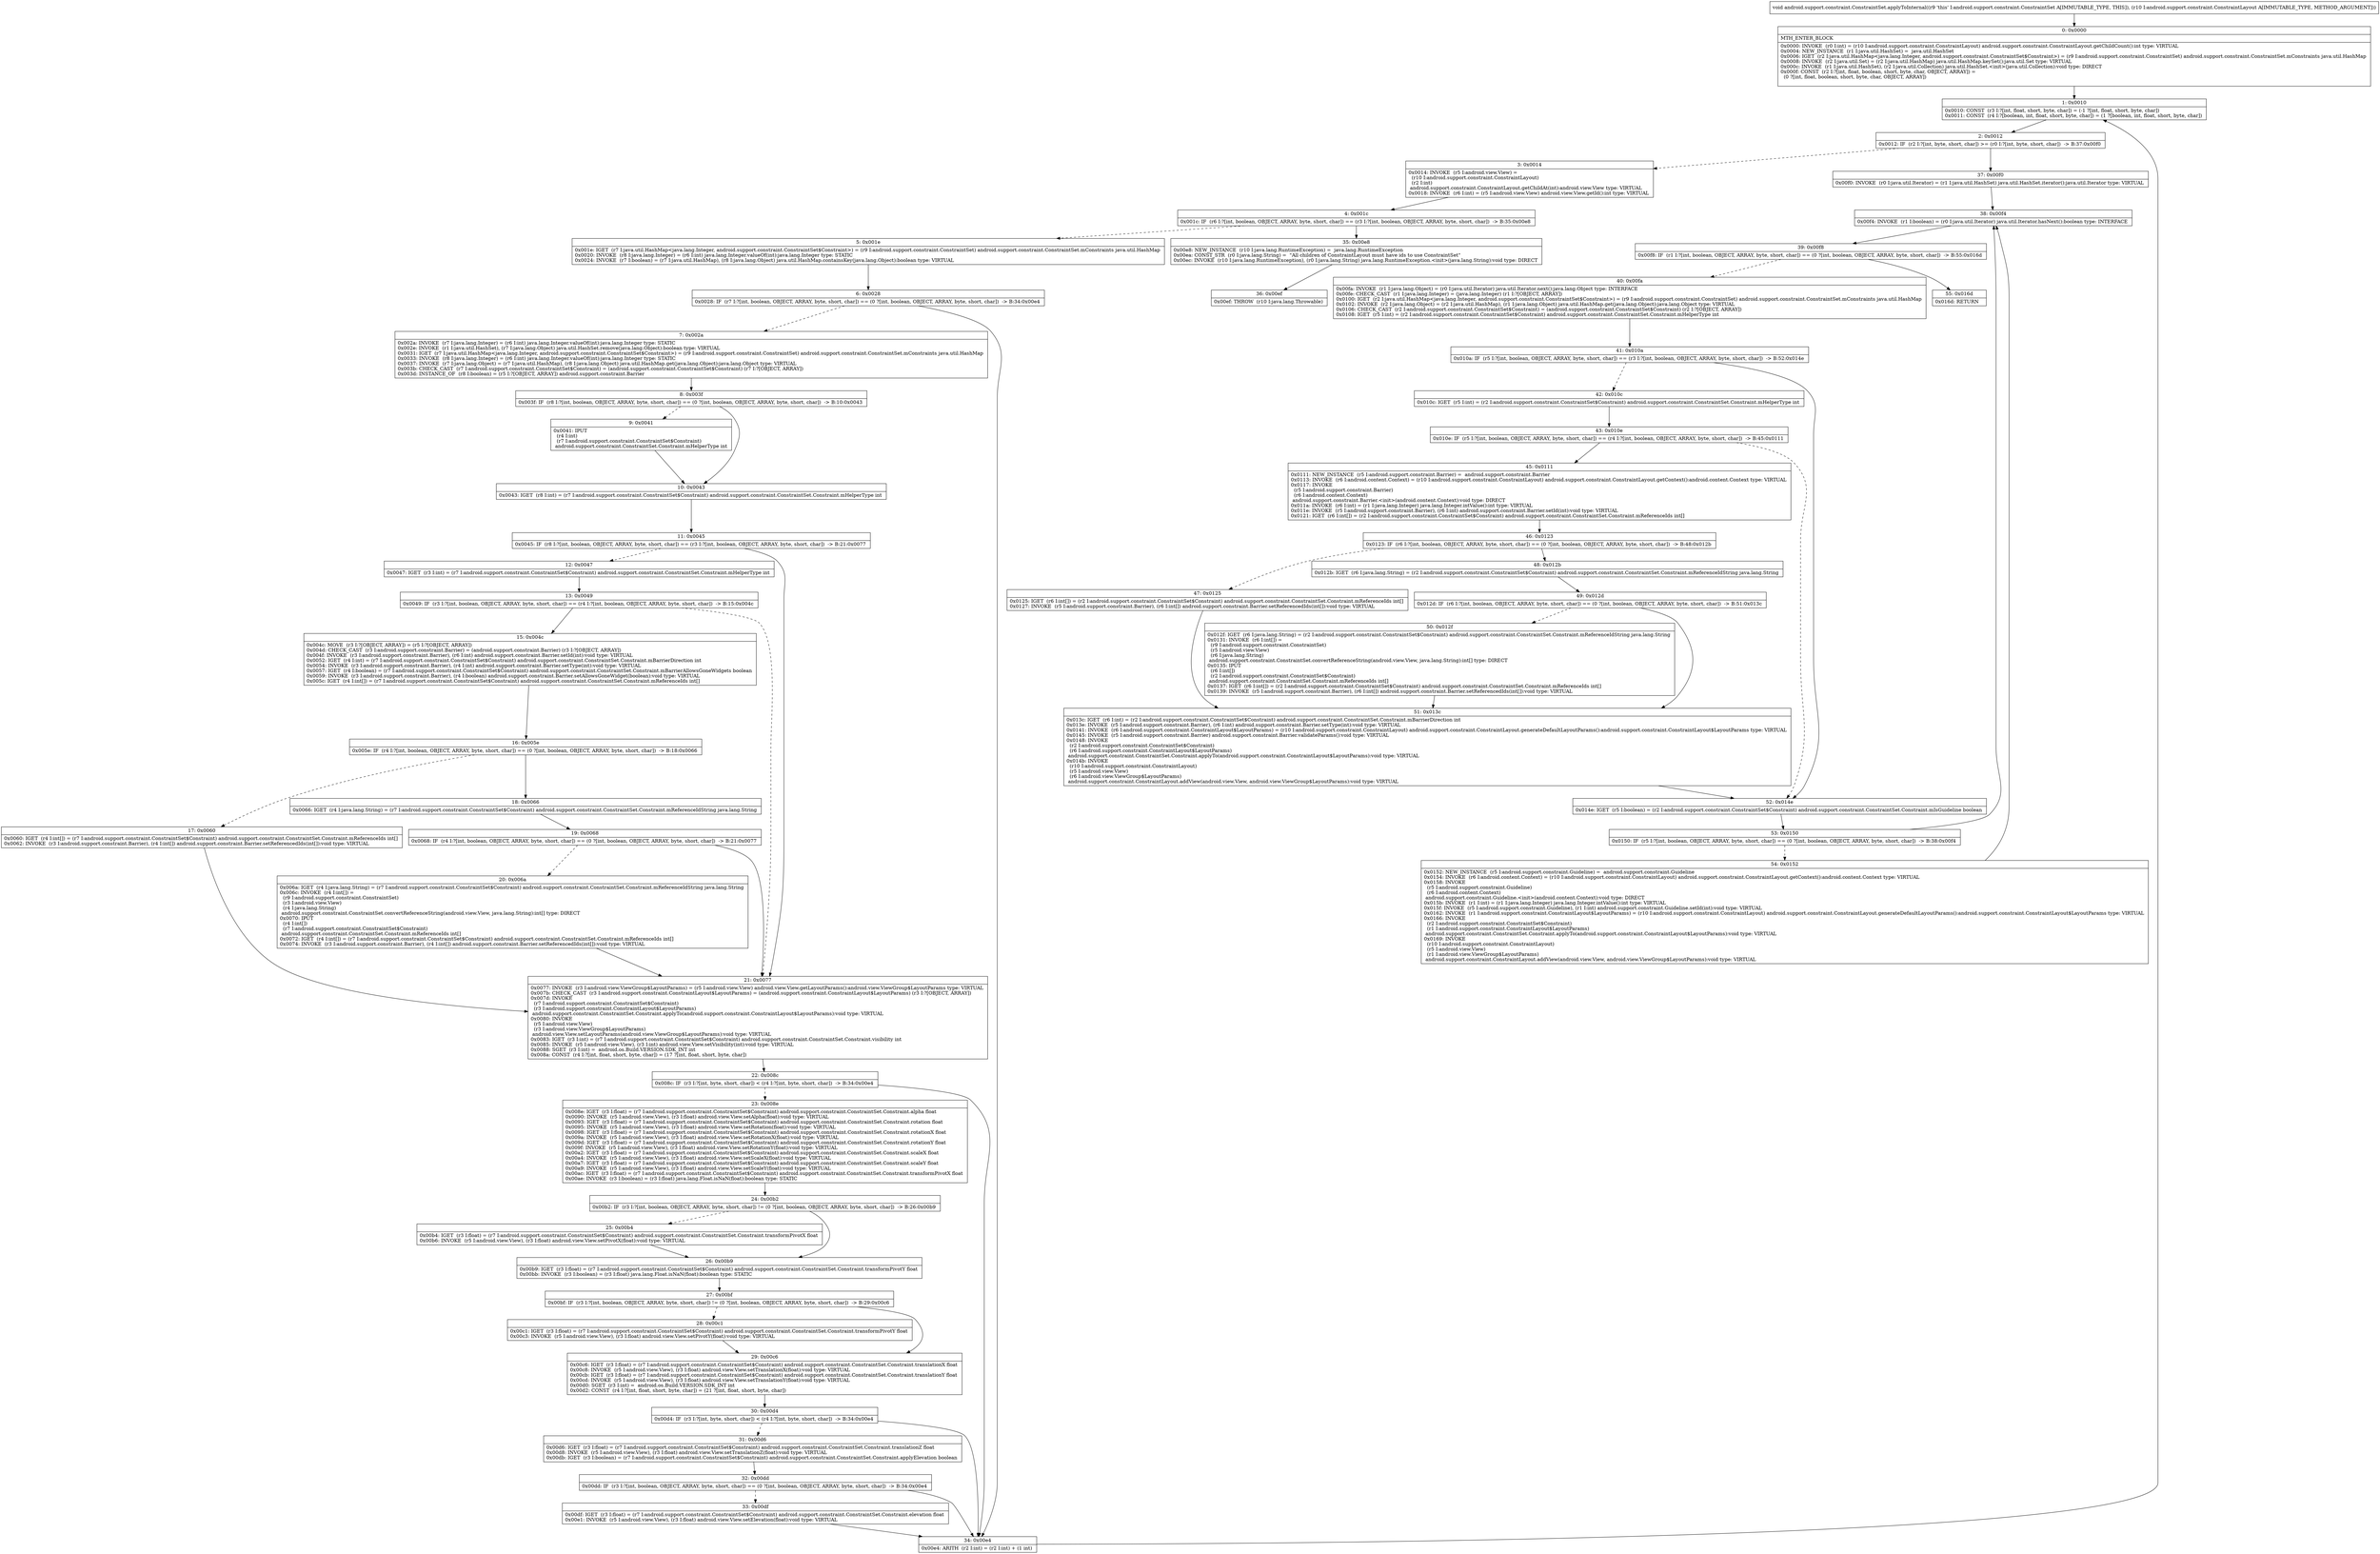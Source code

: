 digraph "CFG forandroid.support.constraint.ConstraintSet.applyToInternal(Landroid\/support\/constraint\/ConstraintLayout;)V" {
Node_0 [shape=record,label="{0\:\ 0x0000|MTH_ENTER_BLOCK\l|0x0000: INVOKE  (r0 I:int) = (r10 I:android.support.constraint.ConstraintLayout) android.support.constraint.ConstraintLayout.getChildCount():int type: VIRTUAL \l0x0004: NEW_INSTANCE  (r1 I:java.util.HashSet) =  java.util.HashSet \l0x0006: IGET  (r2 I:java.util.HashMap\<java.lang.Integer, android.support.constraint.ConstraintSet$Constraint\>) = (r9 I:android.support.constraint.ConstraintSet) android.support.constraint.ConstraintSet.mConstraints java.util.HashMap \l0x0008: INVOKE  (r2 I:java.util.Set) = (r2 I:java.util.HashMap) java.util.HashMap.keySet():java.util.Set type: VIRTUAL \l0x000c: INVOKE  (r1 I:java.util.HashSet), (r2 I:java.util.Collection) java.util.HashSet.\<init\>(java.util.Collection):void type: DIRECT \l0x000f: CONST  (r2 I:?[int, float, boolean, short, byte, char, OBJECT, ARRAY]) = \l  (0 ?[int, float, boolean, short, byte, char, OBJECT, ARRAY])\l \l}"];
Node_1 [shape=record,label="{1\:\ 0x0010|0x0010: CONST  (r3 I:?[int, float, short, byte, char]) = (\-1 ?[int, float, short, byte, char]) \l0x0011: CONST  (r4 I:?[boolean, int, float, short, byte, char]) = (1 ?[boolean, int, float, short, byte, char]) \l}"];
Node_2 [shape=record,label="{2\:\ 0x0012|0x0012: IF  (r2 I:?[int, byte, short, char]) \>= (r0 I:?[int, byte, short, char])  \-\> B:37:0x00f0 \l}"];
Node_3 [shape=record,label="{3\:\ 0x0014|0x0014: INVOKE  (r5 I:android.view.View) = \l  (r10 I:android.support.constraint.ConstraintLayout)\l  (r2 I:int)\l android.support.constraint.ConstraintLayout.getChildAt(int):android.view.View type: VIRTUAL \l0x0018: INVOKE  (r6 I:int) = (r5 I:android.view.View) android.view.View.getId():int type: VIRTUAL \l}"];
Node_4 [shape=record,label="{4\:\ 0x001c|0x001c: IF  (r6 I:?[int, boolean, OBJECT, ARRAY, byte, short, char]) == (r3 I:?[int, boolean, OBJECT, ARRAY, byte, short, char])  \-\> B:35:0x00e8 \l}"];
Node_5 [shape=record,label="{5\:\ 0x001e|0x001e: IGET  (r7 I:java.util.HashMap\<java.lang.Integer, android.support.constraint.ConstraintSet$Constraint\>) = (r9 I:android.support.constraint.ConstraintSet) android.support.constraint.ConstraintSet.mConstraints java.util.HashMap \l0x0020: INVOKE  (r8 I:java.lang.Integer) = (r6 I:int) java.lang.Integer.valueOf(int):java.lang.Integer type: STATIC \l0x0024: INVOKE  (r7 I:boolean) = (r7 I:java.util.HashMap), (r8 I:java.lang.Object) java.util.HashMap.containsKey(java.lang.Object):boolean type: VIRTUAL \l}"];
Node_6 [shape=record,label="{6\:\ 0x0028|0x0028: IF  (r7 I:?[int, boolean, OBJECT, ARRAY, byte, short, char]) == (0 ?[int, boolean, OBJECT, ARRAY, byte, short, char])  \-\> B:34:0x00e4 \l}"];
Node_7 [shape=record,label="{7\:\ 0x002a|0x002a: INVOKE  (r7 I:java.lang.Integer) = (r6 I:int) java.lang.Integer.valueOf(int):java.lang.Integer type: STATIC \l0x002e: INVOKE  (r1 I:java.util.HashSet), (r7 I:java.lang.Object) java.util.HashSet.remove(java.lang.Object):boolean type: VIRTUAL \l0x0031: IGET  (r7 I:java.util.HashMap\<java.lang.Integer, android.support.constraint.ConstraintSet$Constraint\>) = (r9 I:android.support.constraint.ConstraintSet) android.support.constraint.ConstraintSet.mConstraints java.util.HashMap \l0x0033: INVOKE  (r8 I:java.lang.Integer) = (r6 I:int) java.lang.Integer.valueOf(int):java.lang.Integer type: STATIC \l0x0037: INVOKE  (r7 I:java.lang.Object) = (r7 I:java.util.HashMap), (r8 I:java.lang.Object) java.util.HashMap.get(java.lang.Object):java.lang.Object type: VIRTUAL \l0x003b: CHECK_CAST  (r7 I:android.support.constraint.ConstraintSet$Constraint) = (android.support.constraint.ConstraintSet$Constraint) (r7 I:?[OBJECT, ARRAY]) \l0x003d: INSTANCE_OF  (r8 I:boolean) = (r5 I:?[OBJECT, ARRAY]) android.support.constraint.Barrier \l}"];
Node_8 [shape=record,label="{8\:\ 0x003f|0x003f: IF  (r8 I:?[int, boolean, OBJECT, ARRAY, byte, short, char]) == (0 ?[int, boolean, OBJECT, ARRAY, byte, short, char])  \-\> B:10:0x0043 \l}"];
Node_9 [shape=record,label="{9\:\ 0x0041|0x0041: IPUT  \l  (r4 I:int)\l  (r7 I:android.support.constraint.ConstraintSet$Constraint)\l android.support.constraint.ConstraintSet.Constraint.mHelperType int \l}"];
Node_10 [shape=record,label="{10\:\ 0x0043|0x0043: IGET  (r8 I:int) = (r7 I:android.support.constraint.ConstraintSet$Constraint) android.support.constraint.ConstraintSet.Constraint.mHelperType int \l}"];
Node_11 [shape=record,label="{11\:\ 0x0045|0x0045: IF  (r8 I:?[int, boolean, OBJECT, ARRAY, byte, short, char]) == (r3 I:?[int, boolean, OBJECT, ARRAY, byte, short, char])  \-\> B:21:0x0077 \l}"];
Node_12 [shape=record,label="{12\:\ 0x0047|0x0047: IGET  (r3 I:int) = (r7 I:android.support.constraint.ConstraintSet$Constraint) android.support.constraint.ConstraintSet.Constraint.mHelperType int \l}"];
Node_13 [shape=record,label="{13\:\ 0x0049|0x0049: IF  (r3 I:?[int, boolean, OBJECT, ARRAY, byte, short, char]) == (r4 I:?[int, boolean, OBJECT, ARRAY, byte, short, char])  \-\> B:15:0x004c \l}"];
Node_15 [shape=record,label="{15\:\ 0x004c|0x004c: MOVE  (r3 I:?[OBJECT, ARRAY]) = (r5 I:?[OBJECT, ARRAY]) \l0x004d: CHECK_CAST  (r3 I:android.support.constraint.Barrier) = (android.support.constraint.Barrier) (r3 I:?[OBJECT, ARRAY]) \l0x004f: INVOKE  (r3 I:android.support.constraint.Barrier), (r6 I:int) android.support.constraint.Barrier.setId(int):void type: VIRTUAL \l0x0052: IGET  (r4 I:int) = (r7 I:android.support.constraint.ConstraintSet$Constraint) android.support.constraint.ConstraintSet.Constraint.mBarrierDirection int \l0x0054: INVOKE  (r3 I:android.support.constraint.Barrier), (r4 I:int) android.support.constraint.Barrier.setType(int):void type: VIRTUAL \l0x0057: IGET  (r4 I:boolean) = (r7 I:android.support.constraint.ConstraintSet$Constraint) android.support.constraint.ConstraintSet.Constraint.mBarrierAllowsGoneWidgets boolean \l0x0059: INVOKE  (r3 I:android.support.constraint.Barrier), (r4 I:boolean) android.support.constraint.Barrier.setAllowsGoneWidget(boolean):void type: VIRTUAL \l0x005c: IGET  (r4 I:int[]) = (r7 I:android.support.constraint.ConstraintSet$Constraint) android.support.constraint.ConstraintSet.Constraint.mReferenceIds int[] \l}"];
Node_16 [shape=record,label="{16\:\ 0x005e|0x005e: IF  (r4 I:?[int, boolean, OBJECT, ARRAY, byte, short, char]) == (0 ?[int, boolean, OBJECT, ARRAY, byte, short, char])  \-\> B:18:0x0066 \l}"];
Node_17 [shape=record,label="{17\:\ 0x0060|0x0060: IGET  (r4 I:int[]) = (r7 I:android.support.constraint.ConstraintSet$Constraint) android.support.constraint.ConstraintSet.Constraint.mReferenceIds int[] \l0x0062: INVOKE  (r3 I:android.support.constraint.Barrier), (r4 I:int[]) android.support.constraint.Barrier.setReferencedIds(int[]):void type: VIRTUAL \l}"];
Node_18 [shape=record,label="{18\:\ 0x0066|0x0066: IGET  (r4 I:java.lang.String) = (r7 I:android.support.constraint.ConstraintSet$Constraint) android.support.constraint.ConstraintSet.Constraint.mReferenceIdString java.lang.String \l}"];
Node_19 [shape=record,label="{19\:\ 0x0068|0x0068: IF  (r4 I:?[int, boolean, OBJECT, ARRAY, byte, short, char]) == (0 ?[int, boolean, OBJECT, ARRAY, byte, short, char])  \-\> B:21:0x0077 \l}"];
Node_20 [shape=record,label="{20\:\ 0x006a|0x006a: IGET  (r4 I:java.lang.String) = (r7 I:android.support.constraint.ConstraintSet$Constraint) android.support.constraint.ConstraintSet.Constraint.mReferenceIdString java.lang.String \l0x006c: INVOKE  (r4 I:int[]) = \l  (r9 I:android.support.constraint.ConstraintSet)\l  (r3 I:android.view.View)\l  (r4 I:java.lang.String)\l android.support.constraint.ConstraintSet.convertReferenceString(android.view.View, java.lang.String):int[] type: DIRECT \l0x0070: IPUT  \l  (r4 I:int[])\l  (r7 I:android.support.constraint.ConstraintSet$Constraint)\l android.support.constraint.ConstraintSet.Constraint.mReferenceIds int[] \l0x0072: IGET  (r4 I:int[]) = (r7 I:android.support.constraint.ConstraintSet$Constraint) android.support.constraint.ConstraintSet.Constraint.mReferenceIds int[] \l0x0074: INVOKE  (r3 I:android.support.constraint.Barrier), (r4 I:int[]) android.support.constraint.Barrier.setReferencedIds(int[]):void type: VIRTUAL \l}"];
Node_21 [shape=record,label="{21\:\ 0x0077|0x0077: INVOKE  (r3 I:android.view.ViewGroup$LayoutParams) = (r5 I:android.view.View) android.view.View.getLayoutParams():android.view.ViewGroup$LayoutParams type: VIRTUAL \l0x007b: CHECK_CAST  (r3 I:android.support.constraint.ConstraintLayout$LayoutParams) = (android.support.constraint.ConstraintLayout$LayoutParams) (r3 I:?[OBJECT, ARRAY]) \l0x007d: INVOKE  \l  (r7 I:android.support.constraint.ConstraintSet$Constraint)\l  (r3 I:android.support.constraint.ConstraintLayout$LayoutParams)\l android.support.constraint.ConstraintSet.Constraint.applyTo(android.support.constraint.ConstraintLayout$LayoutParams):void type: VIRTUAL \l0x0080: INVOKE  \l  (r5 I:android.view.View)\l  (r3 I:android.view.ViewGroup$LayoutParams)\l android.view.View.setLayoutParams(android.view.ViewGroup$LayoutParams):void type: VIRTUAL \l0x0083: IGET  (r3 I:int) = (r7 I:android.support.constraint.ConstraintSet$Constraint) android.support.constraint.ConstraintSet.Constraint.visibility int \l0x0085: INVOKE  (r5 I:android.view.View), (r3 I:int) android.view.View.setVisibility(int):void type: VIRTUAL \l0x0088: SGET  (r3 I:int) =  android.os.Build.VERSION.SDK_INT int \l0x008a: CONST  (r4 I:?[int, float, short, byte, char]) = (17 ?[int, float, short, byte, char]) \l}"];
Node_22 [shape=record,label="{22\:\ 0x008c|0x008c: IF  (r3 I:?[int, byte, short, char]) \< (r4 I:?[int, byte, short, char])  \-\> B:34:0x00e4 \l}"];
Node_23 [shape=record,label="{23\:\ 0x008e|0x008e: IGET  (r3 I:float) = (r7 I:android.support.constraint.ConstraintSet$Constraint) android.support.constraint.ConstraintSet.Constraint.alpha float \l0x0090: INVOKE  (r5 I:android.view.View), (r3 I:float) android.view.View.setAlpha(float):void type: VIRTUAL \l0x0093: IGET  (r3 I:float) = (r7 I:android.support.constraint.ConstraintSet$Constraint) android.support.constraint.ConstraintSet.Constraint.rotation float \l0x0095: INVOKE  (r5 I:android.view.View), (r3 I:float) android.view.View.setRotation(float):void type: VIRTUAL \l0x0098: IGET  (r3 I:float) = (r7 I:android.support.constraint.ConstraintSet$Constraint) android.support.constraint.ConstraintSet.Constraint.rotationX float \l0x009a: INVOKE  (r5 I:android.view.View), (r3 I:float) android.view.View.setRotationX(float):void type: VIRTUAL \l0x009d: IGET  (r3 I:float) = (r7 I:android.support.constraint.ConstraintSet$Constraint) android.support.constraint.ConstraintSet.Constraint.rotationY float \l0x009f: INVOKE  (r5 I:android.view.View), (r3 I:float) android.view.View.setRotationY(float):void type: VIRTUAL \l0x00a2: IGET  (r3 I:float) = (r7 I:android.support.constraint.ConstraintSet$Constraint) android.support.constraint.ConstraintSet.Constraint.scaleX float \l0x00a4: INVOKE  (r5 I:android.view.View), (r3 I:float) android.view.View.setScaleX(float):void type: VIRTUAL \l0x00a7: IGET  (r3 I:float) = (r7 I:android.support.constraint.ConstraintSet$Constraint) android.support.constraint.ConstraintSet.Constraint.scaleY float \l0x00a9: INVOKE  (r5 I:android.view.View), (r3 I:float) android.view.View.setScaleY(float):void type: VIRTUAL \l0x00ac: IGET  (r3 I:float) = (r7 I:android.support.constraint.ConstraintSet$Constraint) android.support.constraint.ConstraintSet.Constraint.transformPivotX float \l0x00ae: INVOKE  (r3 I:boolean) = (r3 I:float) java.lang.Float.isNaN(float):boolean type: STATIC \l}"];
Node_24 [shape=record,label="{24\:\ 0x00b2|0x00b2: IF  (r3 I:?[int, boolean, OBJECT, ARRAY, byte, short, char]) != (0 ?[int, boolean, OBJECT, ARRAY, byte, short, char])  \-\> B:26:0x00b9 \l}"];
Node_25 [shape=record,label="{25\:\ 0x00b4|0x00b4: IGET  (r3 I:float) = (r7 I:android.support.constraint.ConstraintSet$Constraint) android.support.constraint.ConstraintSet.Constraint.transformPivotX float \l0x00b6: INVOKE  (r5 I:android.view.View), (r3 I:float) android.view.View.setPivotX(float):void type: VIRTUAL \l}"];
Node_26 [shape=record,label="{26\:\ 0x00b9|0x00b9: IGET  (r3 I:float) = (r7 I:android.support.constraint.ConstraintSet$Constraint) android.support.constraint.ConstraintSet.Constraint.transformPivotY float \l0x00bb: INVOKE  (r3 I:boolean) = (r3 I:float) java.lang.Float.isNaN(float):boolean type: STATIC \l}"];
Node_27 [shape=record,label="{27\:\ 0x00bf|0x00bf: IF  (r3 I:?[int, boolean, OBJECT, ARRAY, byte, short, char]) != (0 ?[int, boolean, OBJECT, ARRAY, byte, short, char])  \-\> B:29:0x00c6 \l}"];
Node_28 [shape=record,label="{28\:\ 0x00c1|0x00c1: IGET  (r3 I:float) = (r7 I:android.support.constraint.ConstraintSet$Constraint) android.support.constraint.ConstraintSet.Constraint.transformPivotY float \l0x00c3: INVOKE  (r5 I:android.view.View), (r3 I:float) android.view.View.setPivotY(float):void type: VIRTUAL \l}"];
Node_29 [shape=record,label="{29\:\ 0x00c6|0x00c6: IGET  (r3 I:float) = (r7 I:android.support.constraint.ConstraintSet$Constraint) android.support.constraint.ConstraintSet.Constraint.translationX float \l0x00c8: INVOKE  (r5 I:android.view.View), (r3 I:float) android.view.View.setTranslationX(float):void type: VIRTUAL \l0x00cb: IGET  (r3 I:float) = (r7 I:android.support.constraint.ConstraintSet$Constraint) android.support.constraint.ConstraintSet.Constraint.translationY float \l0x00cd: INVOKE  (r5 I:android.view.View), (r3 I:float) android.view.View.setTranslationY(float):void type: VIRTUAL \l0x00d0: SGET  (r3 I:int) =  android.os.Build.VERSION.SDK_INT int \l0x00d2: CONST  (r4 I:?[int, float, short, byte, char]) = (21 ?[int, float, short, byte, char]) \l}"];
Node_30 [shape=record,label="{30\:\ 0x00d4|0x00d4: IF  (r3 I:?[int, byte, short, char]) \< (r4 I:?[int, byte, short, char])  \-\> B:34:0x00e4 \l}"];
Node_31 [shape=record,label="{31\:\ 0x00d6|0x00d6: IGET  (r3 I:float) = (r7 I:android.support.constraint.ConstraintSet$Constraint) android.support.constraint.ConstraintSet.Constraint.translationZ float \l0x00d8: INVOKE  (r5 I:android.view.View), (r3 I:float) android.view.View.setTranslationZ(float):void type: VIRTUAL \l0x00db: IGET  (r3 I:boolean) = (r7 I:android.support.constraint.ConstraintSet$Constraint) android.support.constraint.ConstraintSet.Constraint.applyElevation boolean \l}"];
Node_32 [shape=record,label="{32\:\ 0x00dd|0x00dd: IF  (r3 I:?[int, boolean, OBJECT, ARRAY, byte, short, char]) == (0 ?[int, boolean, OBJECT, ARRAY, byte, short, char])  \-\> B:34:0x00e4 \l}"];
Node_33 [shape=record,label="{33\:\ 0x00df|0x00df: IGET  (r3 I:float) = (r7 I:android.support.constraint.ConstraintSet$Constraint) android.support.constraint.ConstraintSet.Constraint.elevation float \l0x00e1: INVOKE  (r5 I:android.view.View), (r3 I:float) android.view.View.setElevation(float):void type: VIRTUAL \l}"];
Node_34 [shape=record,label="{34\:\ 0x00e4|0x00e4: ARITH  (r2 I:int) = (r2 I:int) + (1 int) \l}"];
Node_35 [shape=record,label="{35\:\ 0x00e8|0x00e8: NEW_INSTANCE  (r10 I:java.lang.RuntimeException) =  java.lang.RuntimeException \l0x00ea: CONST_STR  (r0 I:java.lang.String) =  \"All children of ConstraintLayout must have ids to use ConstraintSet\" \l0x00ec: INVOKE  (r10 I:java.lang.RuntimeException), (r0 I:java.lang.String) java.lang.RuntimeException.\<init\>(java.lang.String):void type: DIRECT \l}"];
Node_36 [shape=record,label="{36\:\ 0x00ef|0x00ef: THROW  (r10 I:java.lang.Throwable) \l}"];
Node_37 [shape=record,label="{37\:\ 0x00f0|0x00f0: INVOKE  (r0 I:java.util.Iterator) = (r1 I:java.util.HashSet) java.util.HashSet.iterator():java.util.Iterator type: VIRTUAL \l}"];
Node_38 [shape=record,label="{38\:\ 0x00f4|0x00f4: INVOKE  (r1 I:boolean) = (r0 I:java.util.Iterator) java.util.Iterator.hasNext():boolean type: INTERFACE \l}"];
Node_39 [shape=record,label="{39\:\ 0x00f8|0x00f8: IF  (r1 I:?[int, boolean, OBJECT, ARRAY, byte, short, char]) == (0 ?[int, boolean, OBJECT, ARRAY, byte, short, char])  \-\> B:55:0x016d \l}"];
Node_40 [shape=record,label="{40\:\ 0x00fa|0x00fa: INVOKE  (r1 I:java.lang.Object) = (r0 I:java.util.Iterator) java.util.Iterator.next():java.lang.Object type: INTERFACE \l0x00fe: CHECK_CAST  (r1 I:java.lang.Integer) = (java.lang.Integer) (r1 I:?[OBJECT, ARRAY]) \l0x0100: IGET  (r2 I:java.util.HashMap\<java.lang.Integer, android.support.constraint.ConstraintSet$Constraint\>) = (r9 I:android.support.constraint.ConstraintSet) android.support.constraint.ConstraintSet.mConstraints java.util.HashMap \l0x0102: INVOKE  (r2 I:java.lang.Object) = (r2 I:java.util.HashMap), (r1 I:java.lang.Object) java.util.HashMap.get(java.lang.Object):java.lang.Object type: VIRTUAL \l0x0106: CHECK_CAST  (r2 I:android.support.constraint.ConstraintSet$Constraint) = (android.support.constraint.ConstraintSet$Constraint) (r2 I:?[OBJECT, ARRAY]) \l0x0108: IGET  (r5 I:int) = (r2 I:android.support.constraint.ConstraintSet$Constraint) android.support.constraint.ConstraintSet.Constraint.mHelperType int \l}"];
Node_41 [shape=record,label="{41\:\ 0x010a|0x010a: IF  (r5 I:?[int, boolean, OBJECT, ARRAY, byte, short, char]) == (r3 I:?[int, boolean, OBJECT, ARRAY, byte, short, char])  \-\> B:52:0x014e \l}"];
Node_42 [shape=record,label="{42\:\ 0x010c|0x010c: IGET  (r5 I:int) = (r2 I:android.support.constraint.ConstraintSet$Constraint) android.support.constraint.ConstraintSet.Constraint.mHelperType int \l}"];
Node_43 [shape=record,label="{43\:\ 0x010e|0x010e: IF  (r5 I:?[int, boolean, OBJECT, ARRAY, byte, short, char]) == (r4 I:?[int, boolean, OBJECT, ARRAY, byte, short, char])  \-\> B:45:0x0111 \l}"];
Node_45 [shape=record,label="{45\:\ 0x0111|0x0111: NEW_INSTANCE  (r5 I:android.support.constraint.Barrier) =  android.support.constraint.Barrier \l0x0113: INVOKE  (r6 I:android.content.Context) = (r10 I:android.support.constraint.ConstraintLayout) android.support.constraint.ConstraintLayout.getContext():android.content.Context type: VIRTUAL \l0x0117: INVOKE  \l  (r5 I:android.support.constraint.Barrier)\l  (r6 I:android.content.Context)\l android.support.constraint.Barrier.\<init\>(android.content.Context):void type: DIRECT \l0x011a: INVOKE  (r6 I:int) = (r1 I:java.lang.Integer) java.lang.Integer.intValue():int type: VIRTUAL \l0x011e: INVOKE  (r5 I:android.support.constraint.Barrier), (r6 I:int) android.support.constraint.Barrier.setId(int):void type: VIRTUAL \l0x0121: IGET  (r6 I:int[]) = (r2 I:android.support.constraint.ConstraintSet$Constraint) android.support.constraint.ConstraintSet.Constraint.mReferenceIds int[] \l}"];
Node_46 [shape=record,label="{46\:\ 0x0123|0x0123: IF  (r6 I:?[int, boolean, OBJECT, ARRAY, byte, short, char]) == (0 ?[int, boolean, OBJECT, ARRAY, byte, short, char])  \-\> B:48:0x012b \l}"];
Node_47 [shape=record,label="{47\:\ 0x0125|0x0125: IGET  (r6 I:int[]) = (r2 I:android.support.constraint.ConstraintSet$Constraint) android.support.constraint.ConstraintSet.Constraint.mReferenceIds int[] \l0x0127: INVOKE  (r5 I:android.support.constraint.Barrier), (r6 I:int[]) android.support.constraint.Barrier.setReferencedIds(int[]):void type: VIRTUAL \l}"];
Node_48 [shape=record,label="{48\:\ 0x012b|0x012b: IGET  (r6 I:java.lang.String) = (r2 I:android.support.constraint.ConstraintSet$Constraint) android.support.constraint.ConstraintSet.Constraint.mReferenceIdString java.lang.String \l}"];
Node_49 [shape=record,label="{49\:\ 0x012d|0x012d: IF  (r6 I:?[int, boolean, OBJECT, ARRAY, byte, short, char]) == (0 ?[int, boolean, OBJECT, ARRAY, byte, short, char])  \-\> B:51:0x013c \l}"];
Node_50 [shape=record,label="{50\:\ 0x012f|0x012f: IGET  (r6 I:java.lang.String) = (r2 I:android.support.constraint.ConstraintSet$Constraint) android.support.constraint.ConstraintSet.Constraint.mReferenceIdString java.lang.String \l0x0131: INVOKE  (r6 I:int[]) = \l  (r9 I:android.support.constraint.ConstraintSet)\l  (r5 I:android.view.View)\l  (r6 I:java.lang.String)\l android.support.constraint.ConstraintSet.convertReferenceString(android.view.View, java.lang.String):int[] type: DIRECT \l0x0135: IPUT  \l  (r6 I:int[])\l  (r2 I:android.support.constraint.ConstraintSet$Constraint)\l android.support.constraint.ConstraintSet.Constraint.mReferenceIds int[] \l0x0137: IGET  (r6 I:int[]) = (r2 I:android.support.constraint.ConstraintSet$Constraint) android.support.constraint.ConstraintSet.Constraint.mReferenceIds int[] \l0x0139: INVOKE  (r5 I:android.support.constraint.Barrier), (r6 I:int[]) android.support.constraint.Barrier.setReferencedIds(int[]):void type: VIRTUAL \l}"];
Node_51 [shape=record,label="{51\:\ 0x013c|0x013c: IGET  (r6 I:int) = (r2 I:android.support.constraint.ConstraintSet$Constraint) android.support.constraint.ConstraintSet.Constraint.mBarrierDirection int \l0x013e: INVOKE  (r5 I:android.support.constraint.Barrier), (r6 I:int) android.support.constraint.Barrier.setType(int):void type: VIRTUAL \l0x0141: INVOKE  (r6 I:android.support.constraint.ConstraintLayout$LayoutParams) = (r10 I:android.support.constraint.ConstraintLayout) android.support.constraint.ConstraintLayout.generateDefaultLayoutParams():android.support.constraint.ConstraintLayout$LayoutParams type: VIRTUAL \l0x0145: INVOKE  (r5 I:android.support.constraint.Barrier) android.support.constraint.Barrier.validateParams():void type: VIRTUAL \l0x0148: INVOKE  \l  (r2 I:android.support.constraint.ConstraintSet$Constraint)\l  (r6 I:android.support.constraint.ConstraintLayout$LayoutParams)\l android.support.constraint.ConstraintSet.Constraint.applyTo(android.support.constraint.ConstraintLayout$LayoutParams):void type: VIRTUAL \l0x014b: INVOKE  \l  (r10 I:android.support.constraint.ConstraintLayout)\l  (r5 I:android.view.View)\l  (r6 I:android.view.ViewGroup$LayoutParams)\l android.support.constraint.ConstraintLayout.addView(android.view.View, android.view.ViewGroup$LayoutParams):void type: VIRTUAL \l}"];
Node_52 [shape=record,label="{52\:\ 0x014e|0x014e: IGET  (r5 I:boolean) = (r2 I:android.support.constraint.ConstraintSet$Constraint) android.support.constraint.ConstraintSet.Constraint.mIsGuideline boolean \l}"];
Node_53 [shape=record,label="{53\:\ 0x0150|0x0150: IF  (r5 I:?[int, boolean, OBJECT, ARRAY, byte, short, char]) == (0 ?[int, boolean, OBJECT, ARRAY, byte, short, char])  \-\> B:38:0x00f4 \l}"];
Node_54 [shape=record,label="{54\:\ 0x0152|0x0152: NEW_INSTANCE  (r5 I:android.support.constraint.Guideline) =  android.support.constraint.Guideline \l0x0154: INVOKE  (r6 I:android.content.Context) = (r10 I:android.support.constraint.ConstraintLayout) android.support.constraint.ConstraintLayout.getContext():android.content.Context type: VIRTUAL \l0x0158: INVOKE  \l  (r5 I:android.support.constraint.Guideline)\l  (r6 I:android.content.Context)\l android.support.constraint.Guideline.\<init\>(android.content.Context):void type: DIRECT \l0x015b: INVOKE  (r1 I:int) = (r1 I:java.lang.Integer) java.lang.Integer.intValue():int type: VIRTUAL \l0x015f: INVOKE  (r5 I:android.support.constraint.Guideline), (r1 I:int) android.support.constraint.Guideline.setId(int):void type: VIRTUAL \l0x0162: INVOKE  (r1 I:android.support.constraint.ConstraintLayout$LayoutParams) = (r10 I:android.support.constraint.ConstraintLayout) android.support.constraint.ConstraintLayout.generateDefaultLayoutParams():android.support.constraint.ConstraintLayout$LayoutParams type: VIRTUAL \l0x0166: INVOKE  \l  (r2 I:android.support.constraint.ConstraintSet$Constraint)\l  (r1 I:android.support.constraint.ConstraintLayout$LayoutParams)\l android.support.constraint.ConstraintSet.Constraint.applyTo(android.support.constraint.ConstraintLayout$LayoutParams):void type: VIRTUAL \l0x0169: INVOKE  \l  (r10 I:android.support.constraint.ConstraintLayout)\l  (r5 I:android.view.View)\l  (r1 I:android.view.ViewGroup$LayoutParams)\l android.support.constraint.ConstraintLayout.addView(android.view.View, android.view.ViewGroup$LayoutParams):void type: VIRTUAL \l}"];
Node_55 [shape=record,label="{55\:\ 0x016d|0x016d: RETURN   \l}"];
MethodNode[shape=record,label="{void android.support.constraint.ConstraintSet.applyToInternal((r9 'this' I:android.support.constraint.ConstraintSet A[IMMUTABLE_TYPE, THIS]), (r10 I:android.support.constraint.ConstraintLayout A[IMMUTABLE_TYPE, METHOD_ARGUMENT])) }"];
MethodNode -> Node_0;
Node_0 -> Node_1;
Node_1 -> Node_2;
Node_2 -> Node_3[style=dashed];
Node_2 -> Node_37;
Node_3 -> Node_4;
Node_4 -> Node_5[style=dashed];
Node_4 -> Node_35;
Node_5 -> Node_6;
Node_6 -> Node_7[style=dashed];
Node_6 -> Node_34;
Node_7 -> Node_8;
Node_8 -> Node_9[style=dashed];
Node_8 -> Node_10;
Node_9 -> Node_10;
Node_10 -> Node_11;
Node_11 -> Node_12[style=dashed];
Node_11 -> Node_21;
Node_12 -> Node_13;
Node_13 -> Node_15;
Node_13 -> Node_21[style=dashed];
Node_15 -> Node_16;
Node_16 -> Node_17[style=dashed];
Node_16 -> Node_18;
Node_17 -> Node_21;
Node_18 -> Node_19;
Node_19 -> Node_20[style=dashed];
Node_19 -> Node_21;
Node_20 -> Node_21;
Node_21 -> Node_22;
Node_22 -> Node_23[style=dashed];
Node_22 -> Node_34;
Node_23 -> Node_24;
Node_24 -> Node_25[style=dashed];
Node_24 -> Node_26;
Node_25 -> Node_26;
Node_26 -> Node_27;
Node_27 -> Node_28[style=dashed];
Node_27 -> Node_29;
Node_28 -> Node_29;
Node_29 -> Node_30;
Node_30 -> Node_31[style=dashed];
Node_30 -> Node_34;
Node_31 -> Node_32;
Node_32 -> Node_33[style=dashed];
Node_32 -> Node_34;
Node_33 -> Node_34;
Node_34 -> Node_1;
Node_35 -> Node_36;
Node_37 -> Node_38;
Node_38 -> Node_39;
Node_39 -> Node_40[style=dashed];
Node_39 -> Node_55;
Node_40 -> Node_41;
Node_41 -> Node_42[style=dashed];
Node_41 -> Node_52;
Node_42 -> Node_43;
Node_43 -> Node_45;
Node_43 -> Node_52[style=dashed];
Node_45 -> Node_46;
Node_46 -> Node_47[style=dashed];
Node_46 -> Node_48;
Node_47 -> Node_51;
Node_48 -> Node_49;
Node_49 -> Node_50[style=dashed];
Node_49 -> Node_51;
Node_50 -> Node_51;
Node_51 -> Node_52;
Node_52 -> Node_53;
Node_53 -> Node_38;
Node_53 -> Node_54[style=dashed];
Node_54 -> Node_38;
}

